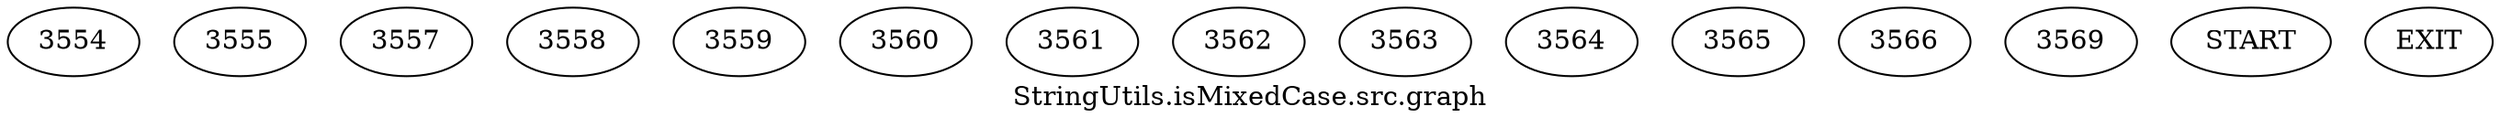 /* --------------------------------------------------- */
/* Generated by Dr. Garbage Control Flow Graph Factory */
/* http://www.drgarbage.com                            */
/* Version: 4.5.0.201508311741                         */
/* Retrieved on: 2020-01-06 16:03:32.918               */
/* --------------------------------------------------- */
digraph "StringUtils.isMixedCase.src.graph" {
 graph [label="StringUtils.isMixedCase.src.graph"];
 2 [label="3554" ]
 3 [label="3555" ]
 4 [label="3557" ]
 5 [label="3558" ]
 6 [label="3559" ]
 7 [label="3560" ]
 8 [label="3561" ]
 9 [label="3562" ]
 10 [label="3563" ]
 11 [label="3564" ]
 12 [label="3565" ]
 13 [label="3566" ]
 14 [label="3569" ]
 15 [label="START" ]
 16 [label="EXIT" ]
 15  2
 2  3
 2  4
 4  5
 5  6
 6  7
 12  7
 13  7
 7  8
 8  9
 8  10
 10  11
 10  12
 11  12
 12  13
 7  14
 3  16
 9  16
 14  16
}
